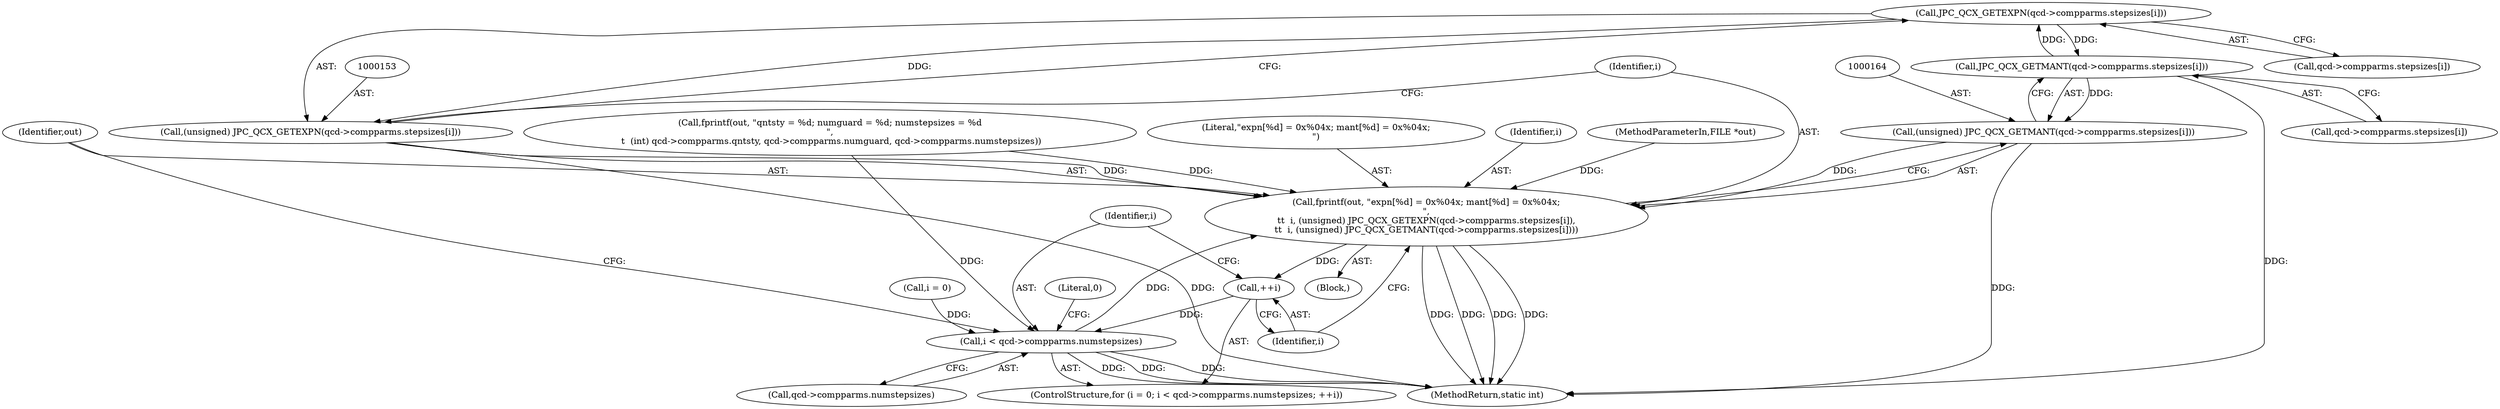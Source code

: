 digraph "1_jasper_1e84674d95353c64e5c4c0e7232ae86fd6ea813b_1@array" {
"1000154" [label="(Call,JPC_QCX_GETEXPN(qcd->compparms.stepsizes[i]))"];
"1000165" [label="(Call,JPC_QCX_GETMANT(qcd->compparms.stepsizes[i]))"];
"1000154" [label="(Call,JPC_QCX_GETEXPN(qcd->compparms.stepsizes[i]))"];
"1000152" [label="(Call,(unsigned) JPC_QCX_GETEXPN(qcd->compparms.stepsizes[i]))"];
"1000148" [label="(Call,fprintf(out, \"expn[%d] = 0x%04x; mant[%d] = 0x%04x;\n\",\n\t\t  i, (unsigned) JPC_QCX_GETEXPN(qcd->compparms.stepsizes[i]),\n\t\t  i, (unsigned) JPC_QCX_GETMANT(qcd->compparms.stepsizes[i])))"];
"1000145" [label="(Call,++i)"];
"1000138" [label="(Call,i < qcd->compparms.numstepsizes)"];
"1000163" [label="(Call,(unsigned) JPC_QCX_GETMANT(qcd->compparms.stepsizes[i]))"];
"1000175" [label="(MethodReturn,static int)"];
"1000154" [label="(Call,JPC_QCX_GETEXPN(qcd->compparms.stepsizes[i]))"];
"1000162" [label="(Identifier,i)"];
"1000138" [label="(Call,i < qcd->compparms.numstepsizes)"];
"1000140" [label="(Call,qcd->compparms.numstepsizes)"];
"1000163" [label="(Call,(unsigned) JPC_QCX_GETMANT(qcd->compparms.stepsizes[i]))"];
"1000155" [label="(Call,qcd->compparms.stepsizes[i])"];
"1000135" [label="(Call,i = 0)"];
"1000150" [label="(Literal,\"expn[%d] = 0x%04x; mant[%d] = 0x%04x;\n\")"];
"1000151" [label="(Identifier,i)"];
"1000147" [label="(Block,)"];
"1000174" [label="(Literal,0)"];
"1000165" [label="(Call,JPC_QCX_GETMANT(qcd->compparms.stepsizes[i]))"];
"1000134" [label="(ControlStructure,for (i = 0; i < qcd->compparms.numstepsizes; ++i))"];
"1000149" [label="(Identifier,out)"];
"1000145" [label="(Call,++i)"];
"1000152" [label="(Call,(unsigned) JPC_QCX_GETEXPN(qcd->compparms.stepsizes[i]))"];
"1000102" [label="(MethodParameterIn,FILE *out)"];
"1000139" [label="(Identifier,i)"];
"1000148" [label="(Call,fprintf(out, \"expn[%d] = 0x%04x; mant[%d] = 0x%04x;\n\",\n\t\t  i, (unsigned) JPC_QCX_GETEXPN(qcd->compparms.stepsizes[i]),\n\t\t  i, (unsigned) JPC_QCX_GETMANT(qcd->compparms.stepsizes[i])))"];
"1000114" [label="(Call,fprintf(out, \"qntsty = %d; numguard = %d; numstepsizes = %d\n\",\n \t  (int) qcd->compparms.qntsty, qcd->compparms.numguard, qcd->compparms.numstepsizes))"];
"1000146" [label="(Identifier,i)"];
"1000166" [label="(Call,qcd->compparms.stepsizes[i])"];
"1000154" -> "1000152"  [label="AST: "];
"1000154" -> "1000155"  [label="CFG: "];
"1000155" -> "1000154"  [label="AST: "];
"1000152" -> "1000154"  [label="CFG: "];
"1000154" -> "1000152"  [label="DDG: "];
"1000165" -> "1000154"  [label="DDG: "];
"1000154" -> "1000165"  [label="DDG: "];
"1000165" -> "1000163"  [label="AST: "];
"1000165" -> "1000166"  [label="CFG: "];
"1000166" -> "1000165"  [label="AST: "];
"1000163" -> "1000165"  [label="CFG: "];
"1000165" -> "1000175"  [label="DDG: "];
"1000165" -> "1000163"  [label="DDG: "];
"1000152" -> "1000148"  [label="AST: "];
"1000153" -> "1000152"  [label="AST: "];
"1000162" -> "1000152"  [label="CFG: "];
"1000152" -> "1000175"  [label="DDG: "];
"1000152" -> "1000148"  [label="DDG: "];
"1000148" -> "1000147"  [label="AST: "];
"1000148" -> "1000163"  [label="CFG: "];
"1000149" -> "1000148"  [label="AST: "];
"1000150" -> "1000148"  [label="AST: "];
"1000151" -> "1000148"  [label="AST: "];
"1000162" -> "1000148"  [label="AST: "];
"1000163" -> "1000148"  [label="AST: "];
"1000146" -> "1000148"  [label="CFG: "];
"1000148" -> "1000175"  [label="DDG: "];
"1000148" -> "1000175"  [label="DDG: "];
"1000148" -> "1000175"  [label="DDG: "];
"1000148" -> "1000175"  [label="DDG: "];
"1000148" -> "1000145"  [label="DDG: "];
"1000114" -> "1000148"  [label="DDG: "];
"1000102" -> "1000148"  [label="DDG: "];
"1000138" -> "1000148"  [label="DDG: "];
"1000163" -> "1000148"  [label="DDG: "];
"1000145" -> "1000134"  [label="AST: "];
"1000145" -> "1000146"  [label="CFG: "];
"1000146" -> "1000145"  [label="AST: "];
"1000139" -> "1000145"  [label="CFG: "];
"1000145" -> "1000138"  [label="DDG: "];
"1000138" -> "1000134"  [label="AST: "];
"1000138" -> "1000140"  [label="CFG: "];
"1000139" -> "1000138"  [label="AST: "];
"1000140" -> "1000138"  [label="AST: "];
"1000149" -> "1000138"  [label="CFG: "];
"1000174" -> "1000138"  [label="CFG: "];
"1000138" -> "1000175"  [label="DDG: "];
"1000138" -> "1000175"  [label="DDG: "];
"1000138" -> "1000175"  [label="DDG: "];
"1000135" -> "1000138"  [label="DDG: "];
"1000114" -> "1000138"  [label="DDG: "];
"1000164" -> "1000163"  [label="AST: "];
"1000163" -> "1000175"  [label="DDG: "];
}
